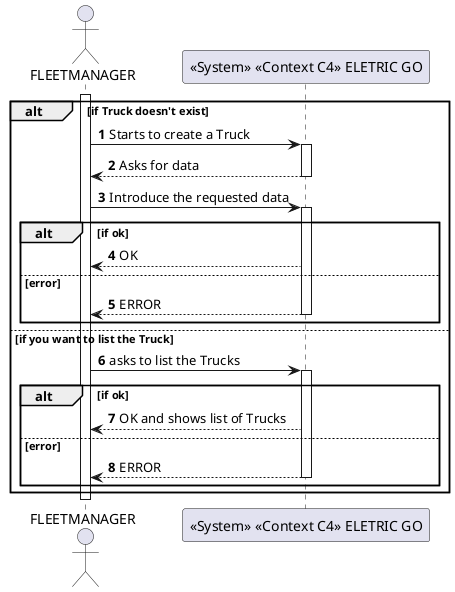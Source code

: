 @startuml Sequence Diagram
autonumber

actor FLEETMANAGER as LM

participant "<<System>> <<Context C4>> ELETRIC GO" as SYS

activate LM
alt if Truck doesn't exist
LM -> SYS: Starts to create a Truck
activate SYS 
SYS --> LM: Asks for data
deactivate SYS
LM-> SYS : Introduce the requested data
activate SYS  

alt if ok 


LM <-- SYS: OK

else error 
 

LM <-- SYS: ERROR

deactivate SYS



end alt

else if you want to list the Truck
LM -> SYS: asks to list the Trucks
alt if ok 

activate SYS

 
LM <-- SYS: OK and shows list of Trucks

else error 


LM <-- SYS: ERROR
deactivate SYS


end alt
end alt
deactivate LM
@enduml